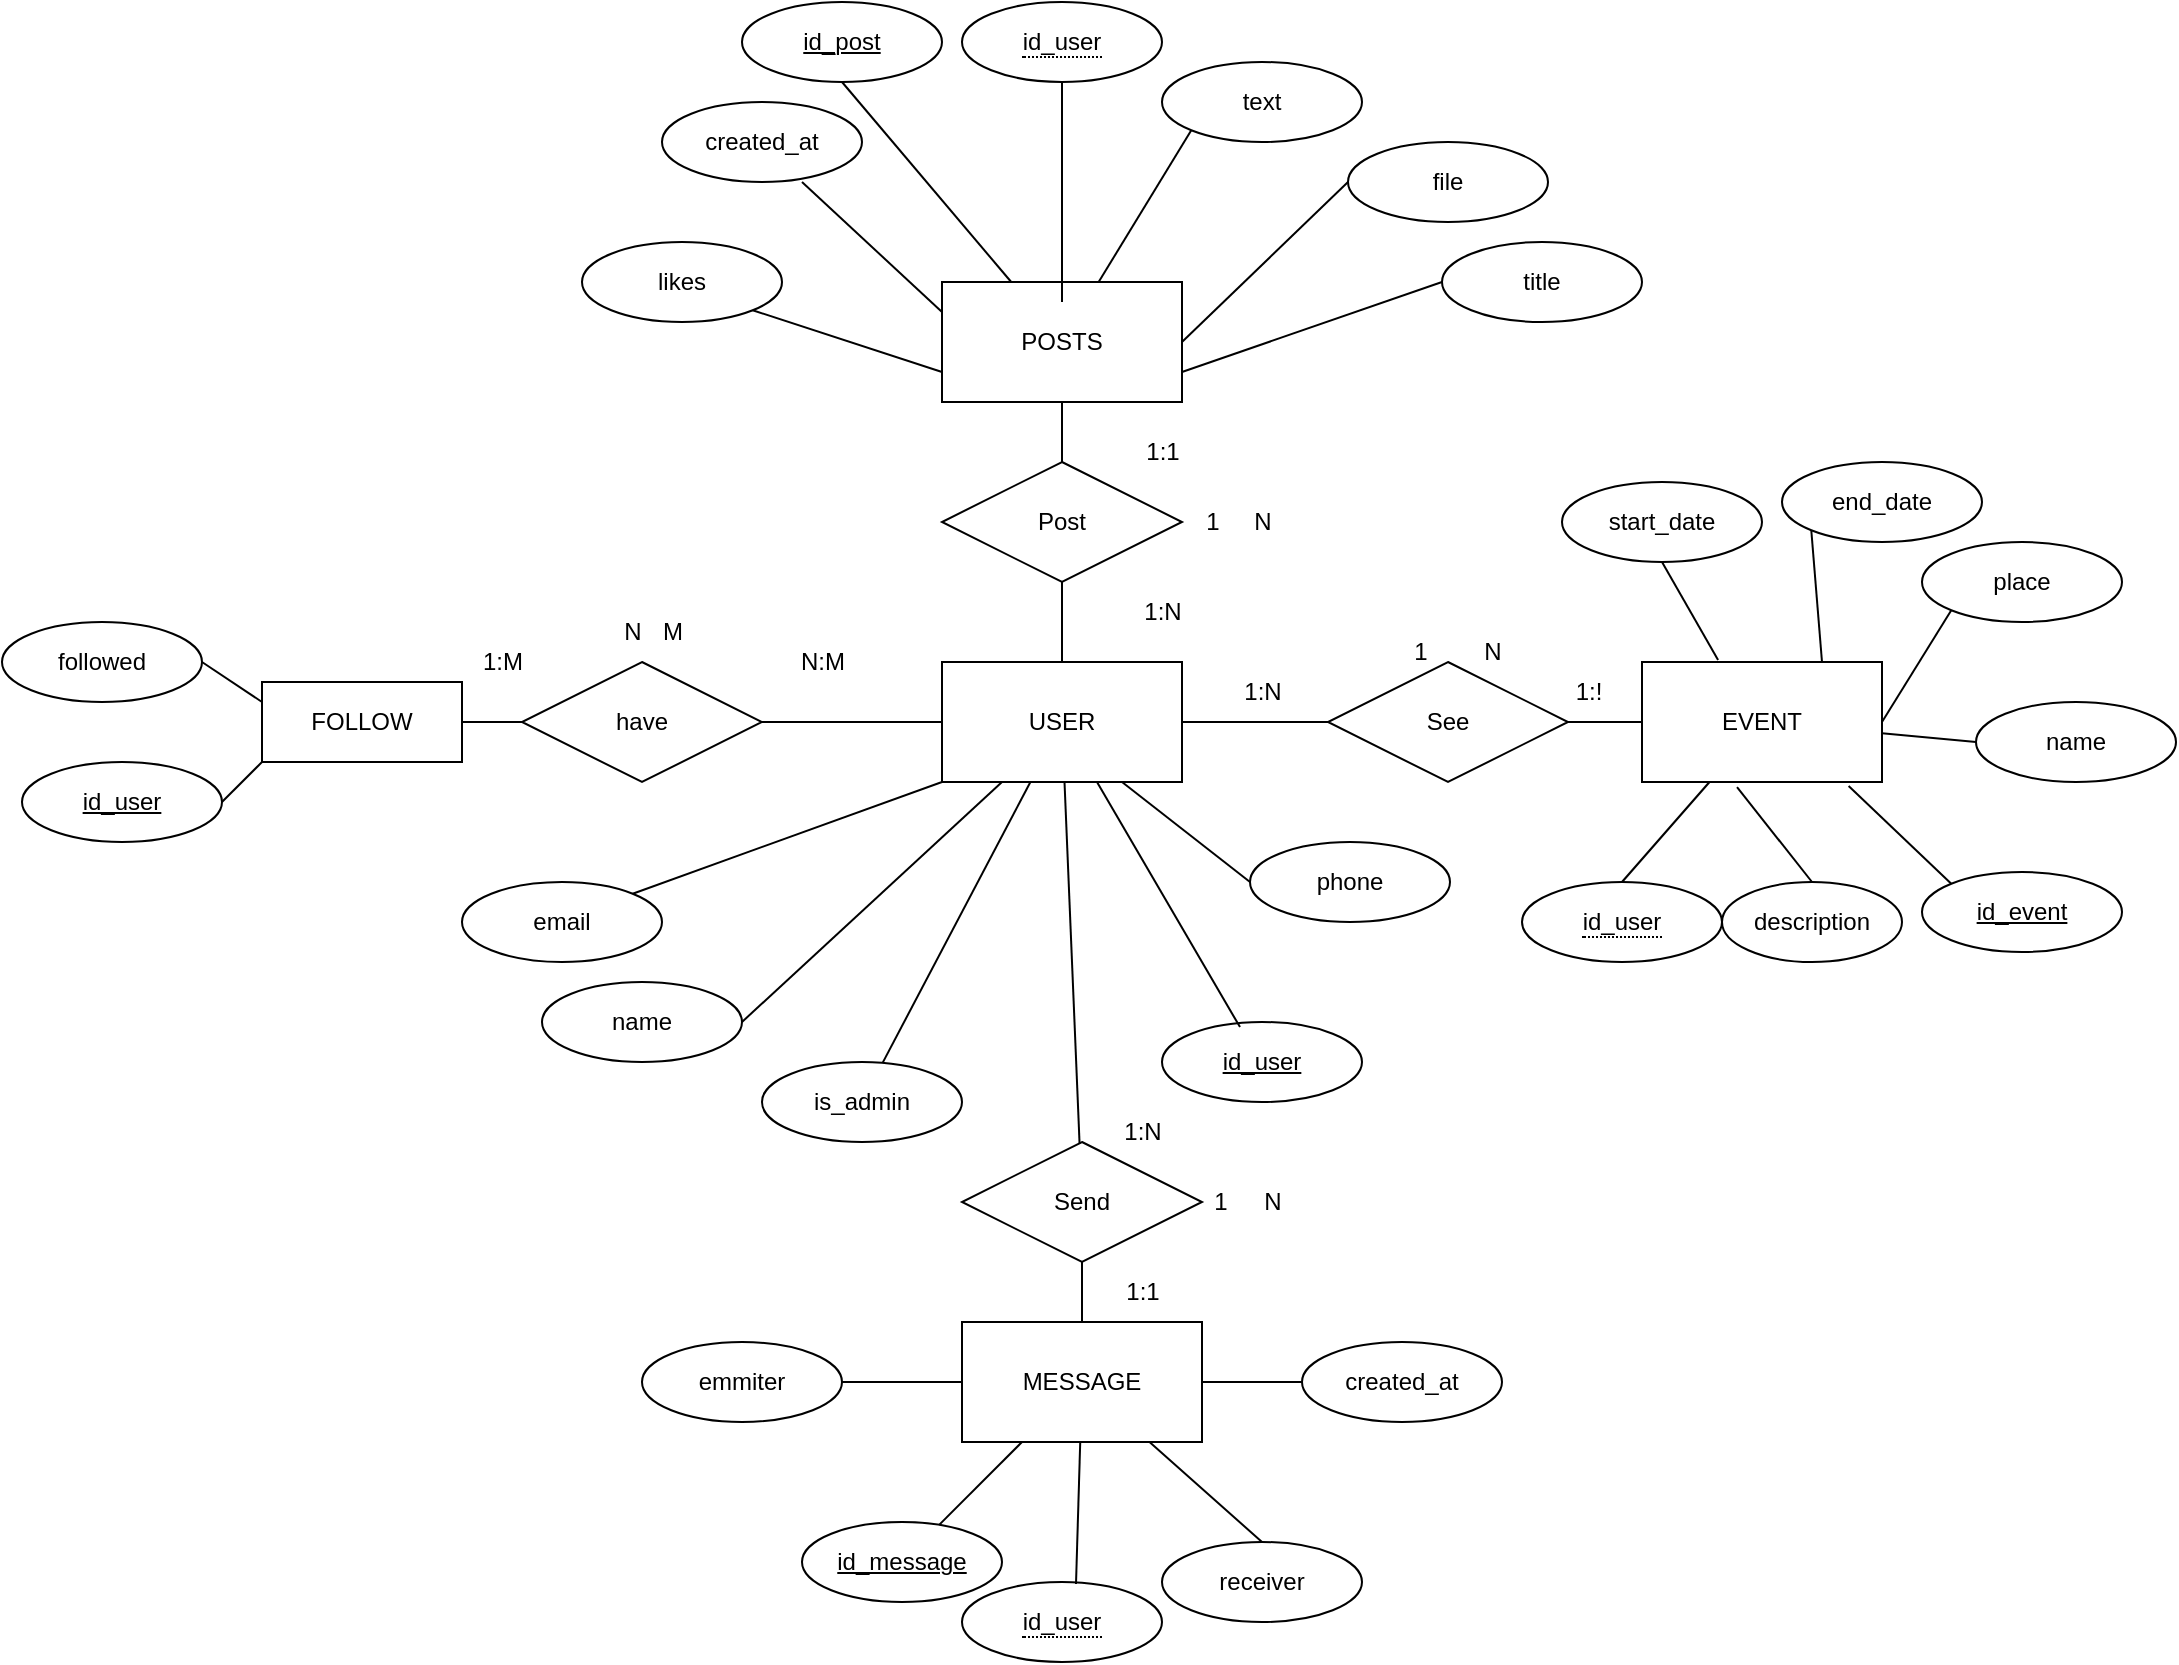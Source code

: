<mxfile version="21.1.2" type="device">
  <diagram name="Página-1" id="p8JrQxkYkazh9cRjwdc7">
    <mxGraphModel dx="1299" dy="778" grid="1" gridSize="10" guides="1" tooltips="1" connect="1" arrows="1" fold="1" page="1" pageScale="1" pageWidth="827" pageHeight="1169" math="0" shadow="0">
      <root>
        <mxCell id="0" />
        <mxCell id="1" parent="0" />
        <mxCell id="Ss_p8o1FcUWV6kclkonE-6" value="EVENT" style="rounded=0;whiteSpace=wrap;html=1;" parent="1" vertex="1">
          <mxGeometry x="560" y="440" width="120" height="60" as="geometry" />
        </mxCell>
        <mxCell id="Ss_p8o1FcUWV6kclkonE-7" value="USER" style="rounded=0;whiteSpace=wrap;html=1;" parent="1" vertex="1">
          <mxGeometry x="210" y="440" width="120" height="60" as="geometry" />
        </mxCell>
        <mxCell id="Ss_p8o1FcUWV6kclkonE-8" value="MESSAGE" style="rounded=0;whiteSpace=wrap;html=1;" parent="1" vertex="1">
          <mxGeometry x="220" y="770" width="120" height="60" as="geometry" />
        </mxCell>
        <mxCell id="Ss_p8o1FcUWV6kclkonE-9" value="See" style="shape=rhombus;perimeter=rhombusPerimeter;whiteSpace=wrap;html=1;align=center;" parent="1" vertex="1">
          <mxGeometry x="403" y="440" width="120" height="60" as="geometry" />
        </mxCell>
        <mxCell id="Ss_p8o1FcUWV6kclkonE-12" value="Send" style="shape=rhombus;perimeter=rhombusPerimeter;whiteSpace=wrap;html=1;align=center;" parent="1" vertex="1">
          <mxGeometry x="220" y="680" width="120" height="60" as="geometry" />
        </mxCell>
        <mxCell id="Ss_p8o1FcUWV6kclkonE-15" value="POSTS" style="whiteSpace=wrap;html=1;align=center;" parent="1" vertex="1">
          <mxGeometry x="210" y="250" width="120" height="60" as="geometry" />
        </mxCell>
        <mxCell id="Ss_p8o1FcUWV6kclkonE-16" value="id_post" style="ellipse;whiteSpace=wrap;html=1;align=center;fontStyle=4" parent="1" vertex="1">
          <mxGeometry x="110" y="110" width="100" height="40" as="geometry" />
        </mxCell>
        <mxCell id="Ss_p8o1FcUWV6kclkonE-18" value="Post" style="shape=rhombus;perimeter=rhombusPerimeter;whiteSpace=wrap;html=1;align=center;" parent="1" vertex="1">
          <mxGeometry x="210" y="340" width="120" height="60" as="geometry" />
        </mxCell>
        <mxCell id="Ss_p8o1FcUWV6kclkonE-21" value="have" style="shape=rhombus;perimeter=rhombusPerimeter;whiteSpace=wrap;html=1;align=center;" parent="1" vertex="1">
          <mxGeometry y="440" width="120" height="60" as="geometry" />
        </mxCell>
        <mxCell id="Ss_p8o1FcUWV6kclkonE-22" value="FOLLOW" style="whiteSpace=wrap;html=1;align=center;" parent="1" vertex="1">
          <mxGeometry x="-130" y="450" width="100" height="40" as="geometry" />
        </mxCell>
        <mxCell id="Ss_p8o1FcUWV6kclkonE-25" value="followed" style="ellipse;whiteSpace=wrap;html=1;align=center;" parent="1" vertex="1">
          <mxGeometry x="-260" y="420" width="100" height="40" as="geometry" />
        </mxCell>
        <mxCell id="Ss_p8o1FcUWV6kclkonE-27" value="id_message" style="ellipse;whiteSpace=wrap;html=1;align=center;fontStyle=4" parent="1" vertex="1">
          <mxGeometry x="140" y="870" width="100" height="40" as="geometry" />
        </mxCell>
        <mxCell id="Ss_p8o1FcUWV6kclkonE-28" value="receiver" style="ellipse;whiteSpace=wrap;html=1;align=center;" parent="1" vertex="1">
          <mxGeometry x="320" y="880" width="100" height="40" as="geometry" />
        </mxCell>
        <mxCell id="Ss_p8o1FcUWV6kclkonE-29" value="created_at" style="ellipse;whiteSpace=wrap;html=1;align=center;" parent="1" vertex="1">
          <mxGeometry x="390" y="780" width="100" height="40" as="geometry" />
        </mxCell>
        <mxCell id="Ss_p8o1FcUWV6kclkonE-33" value="emmiter" style="ellipse;whiteSpace=wrap;html=1;align=center;" parent="1" vertex="1">
          <mxGeometry x="60" y="780" width="100" height="40" as="geometry" />
        </mxCell>
        <mxCell id="Ss_p8o1FcUWV6kclkonE-35" value="start_date" style="ellipse;whiteSpace=wrap;html=1;align=center;" parent="1" vertex="1">
          <mxGeometry x="520" y="350" width="100" height="40" as="geometry" />
        </mxCell>
        <mxCell id="Ss_p8o1FcUWV6kclkonE-36" value="end_date" style="ellipse;whiteSpace=wrap;html=1;align=center;" parent="1" vertex="1">
          <mxGeometry x="630" y="340" width="100" height="40" as="geometry" />
        </mxCell>
        <mxCell id="Ss_p8o1FcUWV6kclkonE-41" value="" style="endArrow=none;html=1;rounded=0;exitX=0.5;exitY=1;exitDx=0;exitDy=0;entryX=0.317;entryY=-0.016;entryDx=0;entryDy=0;entryPerimeter=0;" parent="1" source="Ss_p8o1FcUWV6kclkonE-35" target="Ss_p8o1FcUWV6kclkonE-6" edge="1">
          <mxGeometry relative="1" as="geometry">
            <mxPoint x="580" y="420" as="sourcePoint" />
            <mxPoint x="650" y="420" as="targetPoint" />
          </mxGeometry>
        </mxCell>
        <mxCell id="Ss_p8o1FcUWV6kclkonE-43" value="" style="endArrow=none;html=1;rounded=0;exitX=0;exitY=1;exitDx=0;exitDy=0;entryX=0.75;entryY=0;entryDx=0;entryDy=0;" parent="1" source="Ss_p8o1FcUWV6kclkonE-36" target="Ss_p8o1FcUWV6kclkonE-6" edge="1">
          <mxGeometry relative="1" as="geometry">
            <mxPoint x="620" y="390" as="sourcePoint" />
            <mxPoint x="692" y="420" as="targetPoint" />
          </mxGeometry>
        </mxCell>
        <mxCell id="Ss_p8o1FcUWV6kclkonE-44" value="" style="endArrow=none;html=1;rounded=0;entryX=0.5;entryY=0;entryDx=0;entryDy=0;" parent="1" source="Ss_p8o1FcUWV6kclkonE-6" target="g2Nifjvn98gh1asEF1LX-4" edge="1">
          <mxGeometry relative="1" as="geometry">
            <mxPoint x="623" y="480" as="sourcePoint" />
            <mxPoint x="546.936" y="551.182" as="targetPoint" />
          </mxGeometry>
        </mxCell>
        <mxCell id="Ss_p8o1FcUWV6kclkonE-45" value="description" style="ellipse;whiteSpace=wrap;html=1;align=center;" parent="1" vertex="1">
          <mxGeometry x="600" y="550" width="90" height="40" as="geometry" />
        </mxCell>
        <mxCell id="Ss_p8o1FcUWV6kclkonE-46" value="" style="endArrow=none;html=1;rounded=0;exitX=0.396;exitY=1.043;exitDx=0;exitDy=0;entryX=0.5;entryY=0;entryDx=0;entryDy=0;entryPerimeter=0;exitPerimeter=0;" parent="1" source="Ss_p8o1FcUWV6kclkonE-6" target="Ss_p8o1FcUWV6kclkonE-45" edge="1">
          <mxGeometry relative="1" as="geometry">
            <mxPoint x="725" y="394" as="sourcePoint" />
            <mxPoint x="712" y="449" as="targetPoint" />
          </mxGeometry>
        </mxCell>
        <mxCell id="Ss_p8o1FcUWV6kclkonE-47" value="place" style="ellipse;whiteSpace=wrap;html=1;align=center;" parent="1" vertex="1">
          <mxGeometry x="700" y="380" width="100" height="40" as="geometry" />
        </mxCell>
        <mxCell id="Ss_p8o1FcUWV6kclkonE-48" value="name" style="ellipse;whiteSpace=wrap;html=1;align=center;fontStyle=0;" parent="1" vertex="1">
          <mxGeometry x="727" y="460" width="100" height="40" as="geometry" />
        </mxCell>
        <mxCell id="Ss_p8o1FcUWV6kclkonE-49" value="&lt;u&gt;id_event&lt;/u&gt;" style="ellipse;whiteSpace=wrap;html=1;align=center;" parent="1" vertex="1">
          <mxGeometry x="700" y="545" width="100" height="40" as="geometry" />
        </mxCell>
        <mxCell id="Ss_p8o1FcUWV6kclkonE-50" value="" style="endArrow=none;html=1;rounded=0;exitX=1;exitY=0.5;exitDx=0;exitDy=0;entryX=0;entryY=1;entryDx=0;entryDy=0;" parent="1" source="Ss_p8o1FcUWV6kclkonE-6" target="Ss_p8o1FcUWV6kclkonE-47" edge="1">
          <mxGeometry relative="1" as="geometry">
            <mxPoint x="655" y="384" as="sourcePoint" />
            <mxPoint x="660" y="450" as="targetPoint" />
          </mxGeometry>
        </mxCell>
        <mxCell id="Ss_p8o1FcUWV6kclkonE-51" value="" style="endArrow=none;html=1;rounded=0;exitX=0;exitY=0;exitDx=0;exitDy=0;entryX=0.861;entryY=1.033;entryDx=0;entryDy=0;entryPerimeter=0;" parent="1" source="Ss_p8o1FcUWV6kclkonE-49" target="Ss_p8o1FcUWV6kclkonE-6" edge="1">
          <mxGeometry relative="1" as="geometry">
            <mxPoint x="665" y="394" as="sourcePoint" />
            <mxPoint x="670" y="460" as="targetPoint" />
          </mxGeometry>
        </mxCell>
        <mxCell id="Ss_p8o1FcUWV6kclkonE-52" value="" style="endArrow=none;html=1;rounded=0;exitX=0;exitY=0.5;exitDx=0;exitDy=0;" parent="1" source="Ss_p8o1FcUWV6kclkonE-48" target="Ss_p8o1FcUWV6kclkonE-6" edge="1">
          <mxGeometry relative="1" as="geometry">
            <mxPoint x="675" y="404" as="sourcePoint" />
            <mxPoint x="680" y="470" as="targetPoint" />
          </mxGeometry>
        </mxCell>
        <mxCell id="Ss_p8o1FcUWV6kclkonE-53" value="" style="endArrow=none;html=1;rounded=0;exitX=1;exitY=0.5;exitDx=0;exitDy=0;entryX=0;entryY=0.5;entryDx=0;entryDy=0;" parent="1" source="Ss_p8o1FcUWV6kclkonE-9" target="Ss_p8o1FcUWV6kclkonE-6" edge="1">
          <mxGeometry relative="1" as="geometry">
            <mxPoint x="685" y="414" as="sourcePoint" />
            <mxPoint x="690" y="480" as="targetPoint" />
          </mxGeometry>
        </mxCell>
        <mxCell id="Ss_p8o1FcUWV6kclkonE-54" value="" style="endArrow=none;html=1;rounded=0;" parent="1" source="Ss_p8o1FcUWV6kclkonE-7" target="Ss_p8o1FcUWV6kclkonE-12" edge="1">
          <mxGeometry relative="1" as="geometry">
            <mxPoint x="260" y="504" as="sourcePoint" />
            <mxPoint x="265" y="580" as="targetPoint" />
          </mxGeometry>
        </mxCell>
        <mxCell id="Ss_p8o1FcUWV6kclkonE-57" value="" style="endArrow=none;html=1;rounded=0;entryX=0.5;entryY=0;entryDx=0;entryDy=0;" parent="1" source="Ss_p8o1FcUWV6kclkonE-12" target="Ss_p8o1FcUWV6kclkonE-8" edge="1">
          <mxGeometry relative="1" as="geometry">
            <mxPoint x="280" y="510" as="sourcePoint" />
            <mxPoint x="280" y="580" as="targetPoint" />
          </mxGeometry>
        </mxCell>
        <mxCell id="Ss_p8o1FcUWV6kclkonE-58" value="" style="endArrow=none;html=1;rounded=0;entryX=0;entryY=0.5;entryDx=0;entryDy=0;" parent="1" source="Ss_p8o1FcUWV6kclkonE-8" target="Ss_p8o1FcUWV6kclkonE-29" edge="1">
          <mxGeometry relative="1" as="geometry">
            <mxPoint x="290" y="520" as="sourcePoint" />
            <mxPoint x="388" y="736" as="targetPoint" />
          </mxGeometry>
        </mxCell>
        <mxCell id="Ss_p8o1FcUWV6kclkonE-59" value="" style="endArrow=none;html=1;rounded=0;entryX=0.5;entryY=0;entryDx=0;entryDy=0;" parent="1" source="Ss_p8o1FcUWV6kclkonE-8" target="Ss_p8o1FcUWV6kclkonE-28" edge="1">
          <mxGeometry relative="1" as="geometry">
            <mxPoint x="300" y="530" as="sourcePoint" />
            <mxPoint x="300" y="600" as="targetPoint" />
          </mxGeometry>
        </mxCell>
        <mxCell id="Ss_p8o1FcUWV6kclkonE-60" value="" style="endArrow=none;html=1;rounded=0;entryX=0;entryY=0.5;entryDx=0;entryDy=0;exitX=1;exitY=0.5;exitDx=0;exitDy=0;" parent="1" source="Ss_p8o1FcUWV6kclkonE-7" target="Ss_p8o1FcUWV6kclkonE-9" edge="1">
          <mxGeometry relative="1" as="geometry">
            <mxPoint x="310" y="540" as="sourcePoint" />
            <mxPoint x="310" y="610" as="targetPoint" />
          </mxGeometry>
        </mxCell>
        <mxCell id="Ss_p8o1FcUWV6kclkonE-61" value="" style="endArrow=none;html=1;rounded=0;" parent="1" source="Ss_p8o1FcUWV6kclkonE-8" target="Ss_p8o1FcUWV6kclkonE-27" edge="1">
          <mxGeometry relative="1" as="geometry">
            <mxPoint x="320" y="550" as="sourcePoint" />
            <mxPoint x="320" y="620" as="targetPoint" />
          </mxGeometry>
        </mxCell>
        <mxCell id="Ss_p8o1FcUWV6kclkonE-62" value="" style="endArrow=none;html=1;rounded=0;entryX=1;entryY=0.5;entryDx=0;entryDy=0;exitX=0;exitY=0.5;exitDx=0;exitDy=0;" parent="1" source="Ss_p8o1FcUWV6kclkonE-8" target="Ss_p8o1FcUWV6kclkonE-33" edge="1">
          <mxGeometry relative="1" as="geometry">
            <mxPoint x="330" y="560" as="sourcePoint" />
            <mxPoint x="330" y="630" as="targetPoint" />
          </mxGeometry>
        </mxCell>
        <mxCell id="Ss_p8o1FcUWV6kclkonE-63" value="text" style="ellipse;whiteSpace=wrap;html=1;align=center;" parent="1" vertex="1">
          <mxGeometry x="320" y="140" width="100" height="40" as="geometry" />
        </mxCell>
        <mxCell id="Ss_p8o1FcUWV6kclkonE-64" value="id_user" style="ellipse;whiteSpace=wrap;html=1;align=center;fontStyle=4" parent="1" vertex="1">
          <mxGeometry x="-250" y="490" width="100" height="40" as="geometry" />
        </mxCell>
        <mxCell id="Ss_p8o1FcUWV6kclkonE-65" style="edgeStyle=orthogonalEdgeStyle;rounded=0;orthogonalLoop=1;jettySize=auto;html=1;exitX=0.5;exitY=1;exitDx=0;exitDy=0;" parent="1" source="Ss_p8o1FcUWV6kclkonE-64" target="Ss_p8o1FcUWV6kclkonE-64" edge="1">
          <mxGeometry relative="1" as="geometry" />
        </mxCell>
        <mxCell id="Ss_p8o1FcUWV6kclkonE-68" value="file" style="ellipse;whiteSpace=wrap;html=1;align=center;" parent="1" vertex="1">
          <mxGeometry x="413" y="180" width="100" height="40" as="geometry" />
        </mxCell>
        <mxCell id="Ss_p8o1FcUWV6kclkonE-70" value="created_at" style="ellipse;whiteSpace=wrap;html=1;align=center;" parent="1" vertex="1">
          <mxGeometry x="70" y="160" width="100" height="40" as="geometry" />
        </mxCell>
        <mxCell id="Ss_p8o1FcUWV6kclkonE-72" value="likes" style="ellipse;whiteSpace=wrap;html=1;align=center;" parent="1" vertex="1">
          <mxGeometry x="30" y="230" width="100" height="40" as="geometry" />
        </mxCell>
        <mxCell id="Ss_p8o1FcUWV6kclkonE-74" value="title" style="ellipse;whiteSpace=wrap;html=1;align=center;" parent="1" vertex="1">
          <mxGeometry x="460" y="230" width="100" height="40" as="geometry" />
        </mxCell>
        <mxCell id="Ss_p8o1FcUWV6kclkonE-76" style="edgeStyle=orthogonalEdgeStyle;rounded=0;orthogonalLoop=1;jettySize=auto;html=1;exitX=0.5;exitY=1;exitDx=0;exitDy=0;" parent="1" source="Ss_p8o1FcUWV6kclkonE-74" target="Ss_p8o1FcUWV6kclkonE-74" edge="1">
          <mxGeometry relative="1" as="geometry" />
        </mxCell>
        <mxCell id="Ss_p8o1FcUWV6kclkonE-78" value="email" style="ellipse;whiteSpace=wrap;html=1;align=center;fontStyle=0;" parent="1" vertex="1">
          <mxGeometry x="-30" y="550" width="100" height="40" as="geometry" />
        </mxCell>
        <mxCell id="Ss_p8o1FcUWV6kclkonE-79" value="name" style="ellipse;whiteSpace=wrap;html=1;align=center;" parent="1" vertex="1">
          <mxGeometry x="10" y="600" width="100" height="40" as="geometry" />
        </mxCell>
        <mxCell id="Ss_p8o1FcUWV6kclkonE-80" value="id_user" style="ellipse;whiteSpace=wrap;html=1;align=center;fontStyle=4" parent="1" vertex="1">
          <mxGeometry x="320" y="620" width="100" height="40" as="geometry" />
        </mxCell>
        <mxCell id="Ss_p8o1FcUWV6kclkonE-81" value="" style="endArrow=none;html=1;rounded=0;entryX=0.39;entryY=0.064;entryDx=0;entryDy=0;entryPerimeter=0;" parent="1" source="Ss_p8o1FcUWV6kclkonE-7" target="Ss_p8o1FcUWV6kclkonE-80" edge="1">
          <mxGeometry relative="1" as="geometry">
            <mxPoint x="280" y="510" as="sourcePoint" />
            <mxPoint x="330" y="540" as="targetPoint" />
          </mxGeometry>
        </mxCell>
        <mxCell id="Ss_p8o1FcUWV6kclkonE-82" value="" style="endArrow=none;html=1;rounded=0;exitX=1;exitY=0;exitDx=0;exitDy=0;entryX=0;entryY=1;entryDx=0;entryDy=0;" parent="1" source="Ss_p8o1FcUWV6kclkonE-78" target="Ss_p8o1FcUWV6kclkonE-7" edge="1">
          <mxGeometry relative="1" as="geometry">
            <mxPoint x="290" y="520" as="sourcePoint" />
            <mxPoint x="290" y="590" as="targetPoint" />
          </mxGeometry>
        </mxCell>
        <mxCell id="Ss_p8o1FcUWV6kclkonE-83" value="" style="endArrow=none;html=1;rounded=0;entryX=1;entryY=0.5;entryDx=0;entryDy=0;exitX=0.25;exitY=1;exitDx=0;exitDy=0;" parent="1" source="Ss_p8o1FcUWV6kclkonE-7" target="Ss_p8o1FcUWV6kclkonE-79" edge="1">
          <mxGeometry relative="1" as="geometry">
            <mxPoint x="300" y="530" as="sourcePoint" />
            <mxPoint x="300" y="600" as="targetPoint" />
          </mxGeometry>
        </mxCell>
        <mxCell id="Ss_p8o1FcUWV6kclkonE-84" value="phone" style="ellipse;whiteSpace=wrap;html=1;align=center;" parent="1" vertex="1">
          <mxGeometry x="364" y="530" width="100" height="40" as="geometry" />
        </mxCell>
        <mxCell id="Ss_p8o1FcUWV6kclkonE-85" value="" style="endArrow=none;html=1;rounded=0;entryX=0;entryY=0.5;entryDx=0;entryDy=0;exitX=0.75;exitY=1;exitDx=0;exitDy=0;" parent="1" source="Ss_p8o1FcUWV6kclkonE-7" target="Ss_p8o1FcUWV6kclkonE-84" edge="1">
          <mxGeometry relative="1" as="geometry">
            <mxPoint x="310" y="540" as="sourcePoint" />
            <mxPoint x="310" y="610" as="targetPoint" />
          </mxGeometry>
        </mxCell>
        <mxCell id="Ss_p8o1FcUWV6kclkonE-86" value="is_admin" style="ellipse;whiteSpace=wrap;html=1;align=center;" parent="1" vertex="1">
          <mxGeometry x="120" y="640" width="100" height="40" as="geometry" />
        </mxCell>
        <mxCell id="Ss_p8o1FcUWV6kclkonE-87" value="" style="endArrow=none;html=1;rounded=0;" parent="1" source="Ss_p8o1FcUWV6kclkonE-7" target="Ss_p8o1FcUWV6kclkonE-86" edge="1">
          <mxGeometry relative="1" as="geometry">
            <mxPoint x="340" y="495" as="sourcePoint" />
            <mxPoint x="390" y="555" as="targetPoint" />
          </mxGeometry>
        </mxCell>
        <mxCell id="Ss_p8o1FcUWV6kclkonE-88" value="" style="endArrow=none;html=1;rounded=0;entryX=0.5;entryY=1;entryDx=0;entryDy=0;exitX=0.5;exitY=0;exitDx=0;exitDy=0;" parent="1" source="Ss_p8o1FcUWV6kclkonE-7" target="Ss_p8o1FcUWV6kclkonE-18" edge="1">
          <mxGeometry relative="1" as="geometry">
            <mxPoint x="323" y="450" as="sourcePoint" />
            <mxPoint x="385" y="407" as="targetPoint" />
          </mxGeometry>
        </mxCell>
        <mxCell id="Ss_p8o1FcUWV6kclkonE-89" value="" style="endArrow=none;html=1;rounded=0;exitX=1;exitY=0.5;exitDx=0;exitDy=0;entryX=0;entryY=0.5;entryDx=0;entryDy=0;" parent="1" source="Ss_p8o1FcUWV6kclkonE-21" target="Ss_p8o1FcUWV6kclkonE-7" edge="1">
          <mxGeometry relative="1" as="geometry">
            <mxPoint x="333" y="460" as="sourcePoint" />
            <mxPoint x="395" y="417" as="targetPoint" />
          </mxGeometry>
        </mxCell>
        <mxCell id="Ss_p8o1FcUWV6kclkonE-91" value="" style="endArrow=none;html=1;rounded=0;exitX=1;exitY=0.5;exitDx=0;exitDy=0;entryX=0;entryY=1;entryDx=0;entryDy=0;" parent="1" source="Ss_p8o1FcUWV6kclkonE-64" target="Ss_p8o1FcUWV6kclkonE-22" edge="1">
          <mxGeometry relative="1" as="geometry">
            <mxPoint x="353" y="480" as="sourcePoint" />
            <mxPoint x="415" y="437" as="targetPoint" />
          </mxGeometry>
        </mxCell>
        <mxCell id="Ss_p8o1FcUWV6kclkonE-92" value="" style="endArrow=none;html=1;rounded=0;exitX=1;exitY=0.5;exitDx=0;exitDy=0;entryX=0;entryY=0.25;entryDx=0;entryDy=0;" parent="1" source="Ss_p8o1FcUWV6kclkonE-25" target="Ss_p8o1FcUWV6kclkonE-22" edge="1">
          <mxGeometry relative="1" as="geometry">
            <mxPoint x="-140" y="520" as="sourcePoint" />
            <mxPoint x="-120" y="500" as="targetPoint" />
          </mxGeometry>
        </mxCell>
        <mxCell id="Ss_p8o1FcUWV6kclkonE-93" value="" style="endArrow=none;html=1;rounded=0;entryX=0;entryY=0.5;entryDx=0;entryDy=0;" parent="1" source="Ss_p8o1FcUWV6kclkonE-22" target="Ss_p8o1FcUWV6kclkonE-21" edge="1">
          <mxGeometry relative="1" as="geometry">
            <mxPoint x="-130" y="530" as="sourcePoint" />
            <mxPoint x="-110" y="510" as="targetPoint" />
          </mxGeometry>
        </mxCell>
        <mxCell id="Ss_p8o1FcUWV6kclkonE-96" value="" style="endArrow=none;html=1;rounded=0;" parent="1" source="Ss_p8o1FcUWV6kclkonE-18" target="Ss_p8o1FcUWV6kclkonE-15" edge="1">
          <mxGeometry relative="1" as="geometry">
            <mxPoint x="269.29" y="350" as="sourcePoint" />
            <mxPoint x="269.29" y="310" as="targetPoint" />
          </mxGeometry>
        </mxCell>
        <mxCell id="Ss_p8o1FcUWV6kclkonE-97" value="" style="endArrow=none;html=1;rounded=0;entryX=1;entryY=1;entryDx=0;entryDy=0;exitX=0;exitY=0.75;exitDx=0;exitDy=0;" parent="1" source="Ss_p8o1FcUWV6kclkonE-15" target="Ss_p8o1FcUWV6kclkonE-72" edge="1">
          <mxGeometry relative="1" as="geometry">
            <mxPoint x="290" y="460" as="sourcePoint" />
            <mxPoint x="290" y="420" as="targetPoint" />
          </mxGeometry>
        </mxCell>
        <mxCell id="Ss_p8o1FcUWV6kclkonE-98" value="" style="endArrow=none;html=1;rounded=0;entryX=0.7;entryY=1;entryDx=0;entryDy=0;exitX=0;exitY=0.25;exitDx=0;exitDy=0;entryPerimeter=0;" parent="1" source="Ss_p8o1FcUWV6kclkonE-15" target="Ss_p8o1FcUWV6kclkonE-70" edge="1">
          <mxGeometry relative="1" as="geometry">
            <mxPoint x="300" y="470" as="sourcePoint" />
            <mxPoint x="300" y="430" as="targetPoint" />
          </mxGeometry>
        </mxCell>
        <mxCell id="Ss_p8o1FcUWV6kclkonE-99" value="" style="endArrow=none;html=1;rounded=0;entryX=0.5;entryY=1;entryDx=0;entryDy=0;" parent="1" source="Ss_p8o1FcUWV6kclkonE-15" target="Ss_p8o1FcUWV6kclkonE-16" edge="1">
          <mxGeometry relative="1" as="geometry">
            <mxPoint x="310" y="480" as="sourcePoint" />
            <mxPoint x="310" y="440" as="targetPoint" />
          </mxGeometry>
        </mxCell>
        <mxCell id="Ss_p8o1FcUWV6kclkonE-100" value="" style="endArrow=none;html=1;rounded=0;entryX=0;entryY=1;entryDx=0;entryDy=0;" parent="1" source="Ss_p8o1FcUWV6kclkonE-15" target="Ss_p8o1FcUWV6kclkonE-63" edge="1">
          <mxGeometry relative="1" as="geometry">
            <mxPoint x="320" y="490" as="sourcePoint" />
            <mxPoint x="320" y="450" as="targetPoint" />
          </mxGeometry>
        </mxCell>
        <mxCell id="Ss_p8o1FcUWV6kclkonE-101" value="" style="endArrow=none;html=1;rounded=0;entryX=0;entryY=0.5;entryDx=0;entryDy=0;exitX=1;exitY=0.5;exitDx=0;exitDy=0;" parent="1" source="Ss_p8o1FcUWV6kclkonE-15" target="Ss_p8o1FcUWV6kclkonE-68" edge="1">
          <mxGeometry relative="1" as="geometry">
            <mxPoint x="330" y="500" as="sourcePoint" />
            <mxPoint x="330" y="460" as="targetPoint" />
          </mxGeometry>
        </mxCell>
        <mxCell id="Ss_p8o1FcUWV6kclkonE-102" value="" style="endArrow=none;html=1;rounded=0;entryX=0;entryY=0.5;entryDx=0;entryDy=0;exitX=1;exitY=0.75;exitDx=0;exitDy=0;" parent="1" source="Ss_p8o1FcUWV6kclkonE-15" target="Ss_p8o1FcUWV6kclkonE-74" edge="1">
          <mxGeometry relative="1" as="geometry">
            <mxPoint x="340" y="510" as="sourcePoint" />
            <mxPoint x="340" y="470" as="targetPoint" />
          </mxGeometry>
        </mxCell>
        <mxCell id="Ss_p8o1FcUWV6kclkonE-103" value="1" style="text;html=1;align=center;verticalAlign=middle;resizable=0;points=[];autosize=1;strokeColor=none;fillColor=none;" parent="1" vertex="1">
          <mxGeometry x="434" y="420" width="30" height="30" as="geometry" />
        </mxCell>
        <mxCell id="Ss_p8o1FcUWV6kclkonE-104" value="N" style="text;html=1;align=center;verticalAlign=middle;resizable=0;points=[];autosize=1;strokeColor=none;fillColor=none;" parent="1" vertex="1">
          <mxGeometry x="470" y="420" width="30" height="30" as="geometry" />
        </mxCell>
        <mxCell id="Ss_p8o1FcUWV6kclkonE-105" value="1" style="text;html=1;align=center;verticalAlign=middle;resizable=0;points=[];autosize=1;strokeColor=none;fillColor=none;" parent="1" vertex="1">
          <mxGeometry x="334" y="695" width="30" height="30" as="geometry" />
        </mxCell>
        <mxCell id="Ss_p8o1FcUWV6kclkonE-106" value="N" style="text;html=1;align=center;verticalAlign=middle;resizable=0;points=[];autosize=1;strokeColor=none;fillColor=none;" parent="1" vertex="1">
          <mxGeometry x="360" y="695" width="30" height="30" as="geometry" />
        </mxCell>
        <mxCell id="Ss_p8o1FcUWV6kclkonE-107" value="N" style="text;html=1;align=center;verticalAlign=middle;resizable=0;points=[];autosize=1;strokeColor=none;fillColor=none;" parent="1" vertex="1">
          <mxGeometry x="40" y="410" width="30" height="30" as="geometry" />
        </mxCell>
        <mxCell id="Ss_p8o1FcUWV6kclkonE-108" value="M" style="text;html=1;align=center;verticalAlign=middle;resizable=0;points=[];autosize=1;strokeColor=none;fillColor=none;" parent="1" vertex="1">
          <mxGeometry x="60" y="410" width="30" height="30" as="geometry" />
        </mxCell>
        <mxCell id="Ss_p8o1FcUWV6kclkonE-109" value="1" style="text;html=1;align=center;verticalAlign=middle;resizable=0;points=[];autosize=1;strokeColor=none;fillColor=none;" parent="1" vertex="1">
          <mxGeometry x="330" y="355" width="30" height="30" as="geometry" />
        </mxCell>
        <mxCell id="Ss_p8o1FcUWV6kclkonE-110" value="N" style="text;html=1;align=center;verticalAlign=middle;resizable=0;points=[];autosize=1;strokeColor=none;fillColor=none;" parent="1" vertex="1">
          <mxGeometry x="355" y="355" width="30" height="30" as="geometry" />
        </mxCell>
        <mxCell id="g2Nifjvn98gh1asEF1LX-1" value="&lt;span style=&quot;border-bottom: 1px dotted&quot;&gt;id_user&lt;/span&gt;" style="ellipse;whiteSpace=wrap;html=1;align=center;" vertex="1" parent="1">
          <mxGeometry x="220" y="900" width="100" height="40" as="geometry" />
        </mxCell>
        <mxCell id="g2Nifjvn98gh1asEF1LX-2" value="" style="endArrow=none;html=1;rounded=0;entryX=0.57;entryY=0.025;entryDx=0;entryDy=0;entryPerimeter=0;" edge="1" parent="1" source="Ss_p8o1FcUWV6kclkonE-8" target="g2Nifjvn98gh1asEF1LX-1">
          <mxGeometry relative="1" as="geometry">
            <mxPoint x="260" y="840" as="sourcePoint" />
            <mxPoint x="219" y="881" as="targetPoint" />
          </mxGeometry>
        </mxCell>
        <mxCell id="g2Nifjvn98gh1asEF1LX-4" value="&lt;span style=&quot;border-bottom: 1px dotted&quot;&gt;id_user&lt;/span&gt;" style="ellipse;whiteSpace=wrap;html=1;align=center;" vertex="1" parent="1">
          <mxGeometry x="500" y="550" width="100" height="40" as="geometry" />
        </mxCell>
        <mxCell id="g2Nifjvn98gh1asEF1LX-5" value="&lt;span style=&quot;border-bottom: 1px dotted&quot;&gt;id_user&lt;/span&gt;" style="ellipse;whiteSpace=wrap;html=1;align=center;" vertex="1" parent="1">
          <mxGeometry x="220" y="110" width="100" height="40" as="geometry" />
        </mxCell>
        <mxCell id="g2Nifjvn98gh1asEF1LX-7" value="" style="endArrow=none;html=1;rounded=0;exitX=0.5;exitY=0.167;exitDx=0;exitDy=0;exitPerimeter=0;" edge="1" parent="1" source="Ss_p8o1FcUWV6kclkonE-15" target="g2Nifjvn98gh1asEF1LX-5">
          <mxGeometry relative="1" as="geometry">
            <mxPoint x="255" y="260" as="sourcePoint" />
            <mxPoint x="170" y="160" as="targetPoint" />
          </mxGeometry>
        </mxCell>
        <mxCell id="g2Nifjvn98gh1asEF1LX-8" value="N:M" style="text;html=1;align=center;verticalAlign=middle;resizable=0;points=[];autosize=1;strokeColor=none;fillColor=none;" vertex="1" parent="1">
          <mxGeometry x="125" y="425" width="50" height="30" as="geometry" />
        </mxCell>
        <mxCell id="g2Nifjvn98gh1asEF1LX-11" value="1:M" style="text;html=1;align=center;verticalAlign=middle;resizable=0;points=[];autosize=1;strokeColor=none;fillColor=none;" vertex="1" parent="1">
          <mxGeometry x="-30" y="425" width="40" height="30" as="geometry" />
        </mxCell>
        <mxCell id="g2Nifjvn98gh1asEF1LX-12" value="1:N" style="text;html=1;align=center;verticalAlign=middle;resizable=0;points=[];autosize=1;strokeColor=none;fillColor=none;" vertex="1" parent="1">
          <mxGeometry x="290" y="660" width="40" height="30" as="geometry" />
        </mxCell>
        <mxCell id="g2Nifjvn98gh1asEF1LX-13" value="1:1" style="text;html=1;align=center;verticalAlign=middle;resizable=0;points=[];autosize=1;strokeColor=none;fillColor=none;" vertex="1" parent="1">
          <mxGeometry x="290" y="740" width="40" height="30" as="geometry" />
        </mxCell>
        <mxCell id="g2Nifjvn98gh1asEF1LX-14" value="1:N" style="text;html=1;align=center;verticalAlign=middle;resizable=0;points=[];autosize=1;strokeColor=none;fillColor=none;" vertex="1" parent="1">
          <mxGeometry x="300" y="400" width="40" height="30" as="geometry" />
        </mxCell>
        <mxCell id="g2Nifjvn98gh1asEF1LX-15" value="1:1" style="text;html=1;align=center;verticalAlign=middle;resizable=0;points=[];autosize=1;strokeColor=none;fillColor=none;" vertex="1" parent="1">
          <mxGeometry x="300" y="320" width="40" height="30" as="geometry" />
        </mxCell>
        <mxCell id="g2Nifjvn98gh1asEF1LX-16" value="1:N" style="text;html=1;align=center;verticalAlign=middle;resizable=0;points=[];autosize=1;strokeColor=none;fillColor=none;" vertex="1" parent="1">
          <mxGeometry x="350" y="440" width="40" height="30" as="geometry" />
        </mxCell>
        <mxCell id="g2Nifjvn98gh1asEF1LX-17" value="1:!" style="text;html=1;align=center;verticalAlign=middle;resizable=0;points=[];autosize=1;strokeColor=none;fillColor=none;" vertex="1" parent="1">
          <mxGeometry x="513" y="440" width="40" height="30" as="geometry" />
        </mxCell>
      </root>
    </mxGraphModel>
  </diagram>
</mxfile>

